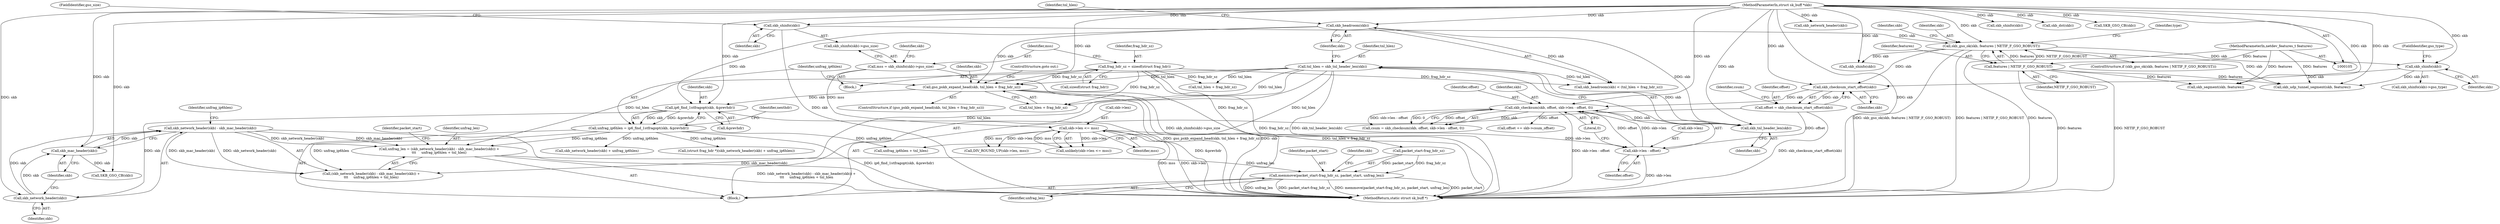 digraph "0_linux_0e033e04c2678dbbe74a46b23fffb7bb918c288e@integer" {
"1000283" [label="(Call,unfrag_len = (skb_network_header(skb) - skb_mac_header(skb)) +\n\t\t\t     unfrag_ip6hlen + tnl_hlen)"];
"1000286" [label="(Call,skb_network_header(skb) - skb_mac_header(skb))"];
"1000287" [label="(Call,skb_network_header(skb))"];
"1000271" [label="(Call,ip6_find_1stfragopt(skb, &prevhdr))"];
"1000263" [label="(Call,gso_pskb_expand_head(skb, tnl_hlen + frag_hdr_sz))"];
"1000256" [label="(Call,skb_headroom(skb))"];
"1000252" [label="(Call,skb_tnl_header_len(skb))"];
"1000220" [label="(Call,skb_checksum(skb, offset, skb->len - offset, 0))"];
"1000216" [label="(Call,skb_checksum_start_offset(skb))"];
"1000145" [label="(Call,skb_gso_ok(skb, features | NETIF_F_GSO_ROBUST))"];
"1000133" [label="(Call,skb_shinfo(skb))"];
"1000106" [label="(MethodParameterIn,struct sk_buff *skb)"];
"1000147" [label="(Call,features | NETIF_F_GSO_ROBUST)"];
"1000107" [label="(MethodParameterIn,netdev_features_t features)"];
"1000203" [label="(Call,skb_shinfo(skb))"];
"1000223" [label="(Call,skb->len - offset)"];
"1000138" [label="(Call,skb->len <= mss)"];
"1000130" [label="(Call,mss = skb_shinfo(skb)->gso_size)"];
"1000214" [label="(Call,offset = skb_checksum_start_offset(skb))"];
"1000250" [label="(Call,tnl_hlen = skb_tnl_header_len(skb))"];
"1000123" [label="(Call,frag_hdr_sz = sizeof(struct frag_hdr))"];
"1000289" [label="(Call,skb_mac_header(skb))"];
"1000269" [label="(Call,unfrag_ip6hlen = ip6_find_1stfragopt(skb, &prevhdr))"];
"1000306" [label="(Call,memmove(packet_start-frag_hdr_sz, packet_start, unfrag_len))"];
"1000310" [label="(Identifier,packet_start)"];
"1000333" [label="(Call,skb_network_header(skb))"];
"1000217" [label="(Identifier,skb)"];
"1000139" [label="(Call,skb->len)"];
"1000272" [label="(Identifier,skb)"];
"1000135" [label="(FieldIdentifier,gso_size)"];
"1000268" [label="(ControlStructure,goto out;)"];
"1000149" [label="(Identifier,NETIF_F_GSO_ROBUST)"];
"1000264" [label="(Identifier,skb)"];
"1000209" [label="(Call,skb_udp_tunnel_segment(skb, features))"];
"1000354" [label="(Call,skb_segment(skb, features))"];
"1000262" [label="(ControlStructure,if (gso_pskb_expand_head(skb, tnl_hlen + frag_hdr_sz)))"];
"1000295" [label="(Identifier,packet_start)"];
"1000259" [label="(Identifier,tnl_hlen)"];
"1000131" [label="(Identifier,mss)"];
"1000311" [label="(Identifier,unfrag_len)"];
"1000306" [label="(Call,memmove(packet_start-frag_hdr_sz, packet_start, unfrag_len))"];
"1000253" [label="(Identifier,skb)"];
"1000221" [label="(Identifier,skb)"];
"1000219" [label="(Identifier,csum)"];
"1000199" [label="(Identifier,skb)"];
"1000132" [label="(Call,skb_shinfo(skb)->gso_size)"];
"1000286" [label="(Call,skb_network_header(skb) - skb_mac_header(skb))"];
"1000125" [label="(Call,sizeof(struct frag_hdr))"];
"1000204" [label="(Identifier,skb)"];
"1000184" [label="(Call,skb_shinfo(skb))"];
"1000144" [label="(ControlStructure,if (skb_gso_ok(skb, features | NETIF_F_GSO_ROBUST)))"];
"1000146" [label="(Identifier,skb)"];
"1000203" [label="(Call,skb_shinfo(skb))"];
"1000255" [label="(Call,skb_headroom(skb) < (tnl_hlen + frag_hdr_sz))"];
"1000187" [label="(Call,DIV_ROUND_UP(skb->len, mss))"];
"1000292" [label="(Identifier,unfrag_ip6hlen)"];
"1000332" [label="(Call,skb_network_header(skb) + unfrag_ip6hlen)"];
"1000269" [label="(Call,unfrag_ip6hlen = ip6_find_1stfragopt(skb, &prevhdr))"];
"1000265" [label="(Call,tnl_hlen + frag_hdr_sz)"];
"1000228" [label="(Literal,0)"];
"1000251" [label="(Identifier,tnl_hlen)"];
"1000350" [label="(Call,skb_dst(skb))"];
"1000258" [label="(Call,tnl_hlen + frag_hdr_sz)"];
"1000360" [label="(MethodReturn,static struct sk_buff *)"];
"1000153" [label="(Identifier,type)"];
"1000223" [label="(Call,skb->len - offset)"];
"1000130" [label="(Call,mss = skb_shinfo(skb)->gso_size)"];
"1000215" [label="(Identifier,offset)"];
"1000288" [label="(Identifier,skb)"];
"1000107" [label="(MethodParameterIn,netdev_features_t features)"];
"1000330" [label="(Call,(struct frag_hdr *)(skb_network_header(skb) + unfrag_ip6hlen))"];
"1000291" [label="(Call,unfrag_ip6hlen + tnl_hlen)"];
"1000106" [label="(MethodParameterIn,struct sk_buff *skb)"];
"1000133" [label="(Call,skb_shinfo(skb))"];
"1000252" [label="(Call,skb_tnl_header_len(skb))"];
"1000218" [label="(Call,csum = skb_checksum(skb, offset, skb->len - offset, 0))"];
"1000314" [label="(Call,SKB_GSO_CB(skb))"];
"1000287" [label="(Call,skb_network_header(skb))"];
"1000263" [label="(Call,gso_pskb_expand_head(skb, tnl_hlen + frag_hdr_sz))"];
"1000213" [label="(Block,)"];
"1000155" [label="(Call,skb_shinfo(skb))"];
"1000145" [label="(Call,skb_gso_ok(skb, features | NETIF_F_GSO_ROBUST))"];
"1000137" [label="(Call,unlikely(skb->len <= mss))"];
"1000123" [label="(Call,frag_hdr_sz = sizeof(struct frag_hdr))"];
"1000283" [label="(Call,unfrag_len = (skb_network_header(skb) - skb_mac_header(skb)) +\n\t\t\t     unfrag_ip6hlen + tnl_hlen)"];
"1000315" [label="(Identifier,skb)"];
"1000276" [label="(Identifier,nexthdr)"];
"1000303" [label="(Call,SKB_GSO_CB(skb))"];
"1000273" [label="(Call,&prevhdr)"];
"1000220" [label="(Call,skb_checksum(skb, offset, skb->len - offset, 0))"];
"1000147" [label="(Call,features | NETIF_F_GSO_ROBUST)"];
"1000205" [label="(FieldIdentifier,gso_type)"];
"1000140" [label="(Identifier,skb)"];
"1000124" [label="(Identifier,frag_hdr_sz)"];
"1000271" [label="(Call,ip6_find_1stfragopt(skb, &prevhdr))"];
"1000290" [label="(Identifier,skb)"];
"1000134" [label="(Identifier,skb)"];
"1000222" [label="(Identifier,offset)"];
"1000216" [label="(Call,skb_checksum_start_offset(skb))"];
"1000250" [label="(Call,tnl_hlen = skb_tnl_header_len(skb))"];
"1000227" [label="(Identifier,offset)"];
"1000224" [label="(Call,skb->len)"];
"1000138" [label="(Call,skb->len <= mss)"];
"1000256" [label="(Call,skb_headroom(skb))"];
"1000270" [label="(Identifier,unfrag_ip6hlen)"];
"1000202" [label="(Call,skb_shinfo(skb)->gso_type)"];
"1000257" [label="(Identifier,skb)"];
"1000148" [label="(Identifier,features)"];
"1000307" [label="(Call,packet_start-frag_hdr_sz)"];
"1000284" [label="(Identifier,unfrag_len)"];
"1000214" [label="(Call,offset = skb_checksum_start_offset(skb))"];
"1000142" [label="(Identifier,mss)"];
"1000229" [label="(Call,offset += skb->csum_offset)"];
"1000285" [label="(Call,(skb_network_header(skb) - skb_mac_header(skb)) +\n\t\t\t     unfrag_ip6hlen + tnl_hlen)"];
"1000108" [label="(Block,)"];
"1000289" [label="(Call,skb_mac_header(skb))"];
"1000283" -> "1000213"  [label="AST: "];
"1000283" -> "1000285"  [label="CFG: "];
"1000284" -> "1000283"  [label="AST: "];
"1000285" -> "1000283"  [label="AST: "];
"1000295" -> "1000283"  [label="CFG: "];
"1000283" -> "1000360"  [label="DDG: (skb_network_header(skb) - skb_mac_header(skb)) +\n\t\t\t     unfrag_ip6hlen + tnl_hlen"];
"1000286" -> "1000283"  [label="DDG: skb_network_header(skb)"];
"1000286" -> "1000283"  [label="DDG: skb_mac_header(skb)"];
"1000269" -> "1000283"  [label="DDG: unfrag_ip6hlen"];
"1000250" -> "1000283"  [label="DDG: tnl_hlen"];
"1000283" -> "1000306"  [label="DDG: unfrag_len"];
"1000286" -> "1000285"  [label="AST: "];
"1000286" -> "1000289"  [label="CFG: "];
"1000287" -> "1000286"  [label="AST: "];
"1000289" -> "1000286"  [label="AST: "];
"1000292" -> "1000286"  [label="CFG: "];
"1000286" -> "1000360"  [label="DDG: skb_mac_header(skb)"];
"1000286" -> "1000285"  [label="DDG: skb_network_header(skb)"];
"1000286" -> "1000285"  [label="DDG: skb_mac_header(skb)"];
"1000287" -> "1000286"  [label="DDG: skb"];
"1000289" -> "1000286"  [label="DDG: skb"];
"1000287" -> "1000288"  [label="CFG: "];
"1000288" -> "1000287"  [label="AST: "];
"1000290" -> "1000287"  [label="CFG: "];
"1000271" -> "1000287"  [label="DDG: skb"];
"1000106" -> "1000287"  [label="DDG: skb"];
"1000287" -> "1000289"  [label="DDG: skb"];
"1000271" -> "1000269"  [label="AST: "];
"1000271" -> "1000273"  [label="CFG: "];
"1000272" -> "1000271"  [label="AST: "];
"1000273" -> "1000271"  [label="AST: "];
"1000269" -> "1000271"  [label="CFG: "];
"1000271" -> "1000360"  [label="DDG: &prevhdr"];
"1000271" -> "1000269"  [label="DDG: skb"];
"1000271" -> "1000269"  [label="DDG: &prevhdr"];
"1000263" -> "1000271"  [label="DDG: skb"];
"1000256" -> "1000271"  [label="DDG: skb"];
"1000106" -> "1000271"  [label="DDG: skb"];
"1000263" -> "1000262"  [label="AST: "];
"1000263" -> "1000265"  [label="CFG: "];
"1000264" -> "1000263"  [label="AST: "];
"1000265" -> "1000263"  [label="AST: "];
"1000268" -> "1000263"  [label="CFG: "];
"1000270" -> "1000263"  [label="CFG: "];
"1000263" -> "1000360"  [label="DDG: tnl_hlen + frag_hdr_sz"];
"1000263" -> "1000360"  [label="DDG: gso_pskb_expand_head(skb, tnl_hlen + frag_hdr_sz)"];
"1000263" -> "1000360"  [label="DDG: skb"];
"1000256" -> "1000263"  [label="DDG: skb"];
"1000106" -> "1000263"  [label="DDG: skb"];
"1000250" -> "1000263"  [label="DDG: tnl_hlen"];
"1000123" -> "1000263"  [label="DDG: frag_hdr_sz"];
"1000256" -> "1000255"  [label="AST: "];
"1000256" -> "1000257"  [label="CFG: "];
"1000257" -> "1000256"  [label="AST: "];
"1000259" -> "1000256"  [label="CFG: "];
"1000256" -> "1000255"  [label="DDG: skb"];
"1000252" -> "1000256"  [label="DDG: skb"];
"1000106" -> "1000256"  [label="DDG: skb"];
"1000252" -> "1000250"  [label="AST: "];
"1000252" -> "1000253"  [label="CFG: "];
"1000253" -> "1000252"  [label="AST: "];
"1000250" -> "1000252"  [label="CFG: "];
"1000252" -> "1000250"  [label="DDG: skb"];
"1000220" -> "1000252"  [label="DDG: skb"];
"1000106" -> "1000252"  [label="DDG: skb"];
"1000220" -> "1000218"  [label="AST: "];
"1000220" -> "1000228"  [label="CFG: "];
"1000221" -> "1000220"  [label="AST: "];
"1000222" -> "1000220"  [label="AST: "];
"1000223" -> "1000220"  [label="AST: "];
"1000228" -> "1000220"  [label="AST: "];
"1000218" -> "1000220"  [label="CFG: "];
"1000220" -> "1000360"  [label="DDG: skb->len - offset"];
"1000220" -> "1000218"  [label="DDG: skb"];
"1000220" -> "1000218"  [label="DDG: offset"];
"1000220" -> "1000218"  [label="DDG: skb->len - offset"];
"1000220" -> "1000218"  [label="DDG: 0"];
"1000216" -> "1000220"  [label="DDG: skb"];
"1000106" -> "1000220"  [label="DDG: skb"];
"1000223" -> "1000220"  [label="DDG: offset"];
"1000223" -> "1000220"  [label="DDG: skb->len"];
"1000220" -> "1000229"  [label="DDG: offset"];
"1000216" -> "1000214"  [label="AST: "];
"1000216" -> "1000217"  [label="CFG: "];
"1000217" -> "1000216"  [label="AST: "];
"1000214" -> "1000216"  [label="CFG: "];
"1000216" -> "1000214"  [label="DDG: skb"];
"1000145" -> "1000216"  [label="DDG: skb"];
"1000203" -> "1000216"  [label="DDG: skb"];
"1000106" -> "1000216"  [label="DDG: skb"];
"1000145" -> "1000144"  [label="AST: "];
"1000145" -> "1000147"  [label="CFG: "];
"1000146" -> "1000145"  [label="AST: "];
"1000147" -> "1000145"  [label="AST: "];
"1000153" -> "1000145"  [label="CFG: "];
"1000199" -> "1000145"  [label="CFG: "];
"1000145" -> "1000360"  [label="DDG: skb_gso_ok(skb, features | NETIF_F_GSO_ROBUST)"];
"1000145" -> "1000360"  [label="DDG: features | NETIF_F_GSO_ROBUST"];
"1000133" -> "1000145"  [label="DDG: skb"];
"1000106" -> "1000145"  [label="DDG: skb"];
"1000147" -> "1000145"  [label="DDG: features"];
"1000147" -> "1000145"  [label="DDG: NETIF_F_GSO_ROBUST"];
"1000145" -> "1000155"  [label="DDG: skb"];
"1000145" -> "1000203"  [label="DDG: skb"];
"1000145" -> "1000209"  [label="DDG: skb"];
"1000133" -> "1000132"  [label="AST: "];
"1000133" -> "1000134"  [label="CFG: "];
"1000134" -> "1000133"  [label="AST: "];
"1000135" -> "1000133"  [label="CFG: "];
"1000133" -> "1000360"  [label="DDG: skb"];
"1000106" -> "1000133"  [label="DDG: skb"];
"1000106" -> "1000105"  [label="AST: "];
"1000106" -> "1000360"  [label="DDG: skb"];
"1000106" -> "1000155"  [label="DDG: skb"];
"1000106" -> "1000184"  [label="DDG: skb"];
"1000106" -> "1000203"  [label="DDG: skb"];
"1000106" -> "1000209"  [label="DDG: skb"];
"1000106" -> "1000289"  [label="DDG: skb"];
"1000106" -> "1000303"  [label="DDG: skb"];
"1000106" -> "1000314"  [label="DDG: skb"];
"1000106" -> "1000333"  [label="DDG: skb"];
"1000106" -> "1000350"  [label="DDG: skb"];
"1000106" -> "1000354"  [label="DDG: skb"];
"1000147" -> "1000149"  [label="CFG: "];
"1000148" -> "1000147"  [label="AST: "];
"1000149" -> "1000147"  [label="AST: "];
"1000147" -> "1000360"  [label="DDG: NETIF_F_GSO_ROBUST"];
"1000147" -> "1000360"  [label="DDG: features"];
"1000107" -> "1000147"  [label="DDG: features"];
"1000147" -> "1000209"  [label="DDG: features"];
"1000147" -> "1000354"  [label="DDG: features"];
"1000107" -> "1000105"  [label="AST: "];
"1000107" -> "1000360"  [label="DDG: features"];
"1000107" -> "1000209"  [label="DDG: features"];
"1000107" -> "1000354"  [label="DDG: features"];
"1000203" -> "1000202"  [label="AST: "];
"1000203" -> "1000204"  [label="CFG: "];
"1000204" -> "1000203"  [label="AST: "];
"1000205" -> "1000203"  [label="CFG: "];
"1000203" -> "1000209"  [label="DDG: skb"];
"1000223" -> "1000227"  [label="CFG: "];
"1000224" -> "1000223"  [label="AST: "];
"1000227" -> "1000223"  [label="AST: "];
"1000228" -> "1000223"  [label="CFG: "];
"1000223" -> "1000360"  [label="DDG: skb->len"];
"1000138" -> "1000223"  [label="DDG: skb->len"];
"1000214" -> "1000223"  [label="DDG: offset"];
"1000138" -> "1000137"  [label="AST: "];
"1000138" -> "1000142"  [label="CFG: "];
"1000139" -> "1000138"  [label="AST: "];
"1000142" -> "1000138"  [label="AST: "];
"1000137" -> "1000138"  [label="CFG: "];
"1000138" -> "1000360"  [label="DDG: mss"];
"1000138" -> "1000360"  [label="DDG: skb->len"];
"1000138" -> "1000137"  [label="DDG: skb->len"];
"1000138" -> "1000137"  [label="DDG: mss"];
"1000130" -> "1000138"  [label="DDG: mss"];
"1000138" -> "1000187"  [label="DDG: skb->len"];
"1000138" -> "1000187"  [label="DDG: mss"];
"1000130" -> "1000108"  [label="AST: "];
"1000130" -> "1000132"  [label="CFG: "];
"1000131" -> "1000130"  [label="AST: "];
"1000132" -> "1000130"  [label="AST: "];
"1000140" -> "1000130"  [label="CFG: "];
"1000130" -> "1000360"  [label="DDG: skb_shinfo(skb)->gso_size"];
"1000214" -> "1000213"  [label="AST: "];
"1000215" -> "1000214"  [label="AST: "];
"1000219" -> "1000214"  [label="CFG: "];
"1000214" -> "1000360"  [label="DDG: skb_checksum_start_offset(skb)"];
"1000250" -> "1000213"  [label="AST: "];
"1000251" -> "1000250"  [label="AST: "];
"1000257" -> "1000250"  [label="CFG: "];
"1000250" -> "1000360"  [label="DDG: skb_tnl_header_len(skb)"];
"1000250" -> "1000255"  [label="DDG: tnl_hlen"];
"1000250" -> "1000258"  [label="DDG: tnl_hlen"];
"1000250" -> "1000265"  [label="DDG: tnl_hlen"];
"1000250" -> "1000285"  [label="DDG: tnl_hlen"];
"1000250" -> "1000291"  [label="DDG: tnl_hlen"];
"1000123" -> "1000108"  [label="AST: "];
"1000123" -> "1000125"  [label="CFG: "];
"1000124" -> "1000123"  [label="AST: "];
"1000125" -> "1000123"  [label="AST: "];
"1000131" -> "1000123"  [label="CFG: "];
"1000123" -> "1000360"  [label="DDG: frag_hdr_sz"];
"1000123" -> "1000255"  [label="DDG: frag_hdr_sz"];
"1000123" -> "1000258"  [label="DDG: frag_hdr_sz"];
"1000123" -> "1000265"  [label="DDG: frag_hdr_sz"];
"1000123" -> "1000307"  [label="DDG: frag_hdr_sz"];
"1000289" -> "1000290"  [label="CFG: "];
"1000290" -> "1000289"  [label="AST: "];
"1000289" -> "1000303"  [label="DDG: skb"];
"1000269" -> "1000213"  [label="AST: "];
"1000270" -> "1000269"  [label="AST: "];
"1000276" -> "1000269"  [label="CFG: "];
"1000269" -> "1000360"  [label="DDG: ip6_find_1stfragopt(skb, &prevhdr)"];
"1000269" -> "1000285"  [label="DDG: unfrag_ip6hlen"];
"1000269" -> "1000291"  [label="DDG: unfrag_ip6hlen"];
"1000269" -> "1000330"  [label="DDG: unfrag_ip6hlen"];
"1000269" -> "1000332"  [label="DDG: unfrag_ip6hlen"];
"1000306" -> "1000213"  [label="AST: "];
"1000306" -> "1000311"  [label="CFG: "];
"1000307" -> "1000306"  [label="AST: "];
"1000310" -> "1000306"  [label="AST: "];
"1000311" -> "1000306"  [label="AST: "];
"1000315" -> "1000306"  [label="CFG: "];
"1000306" -> "1000360"  [label="DDG: packet_start"];
"1000306" -> "1000360"  [label="DDG: unfrag_len"];
"1000306" -> "1000360"  [label="DDG: packet_start-frag_hdr_sz"];
"1000306" -> "1000360"  [label="DDG: memmove(packet_start-frag_hdr_sz, packet_start, unfrag_len)"];
"1000307" -> "1000306"  [label="DDG: packet_start"];
"1000307" -> "1000306"  [label="DDG: frag_hdr_sz"];
}
